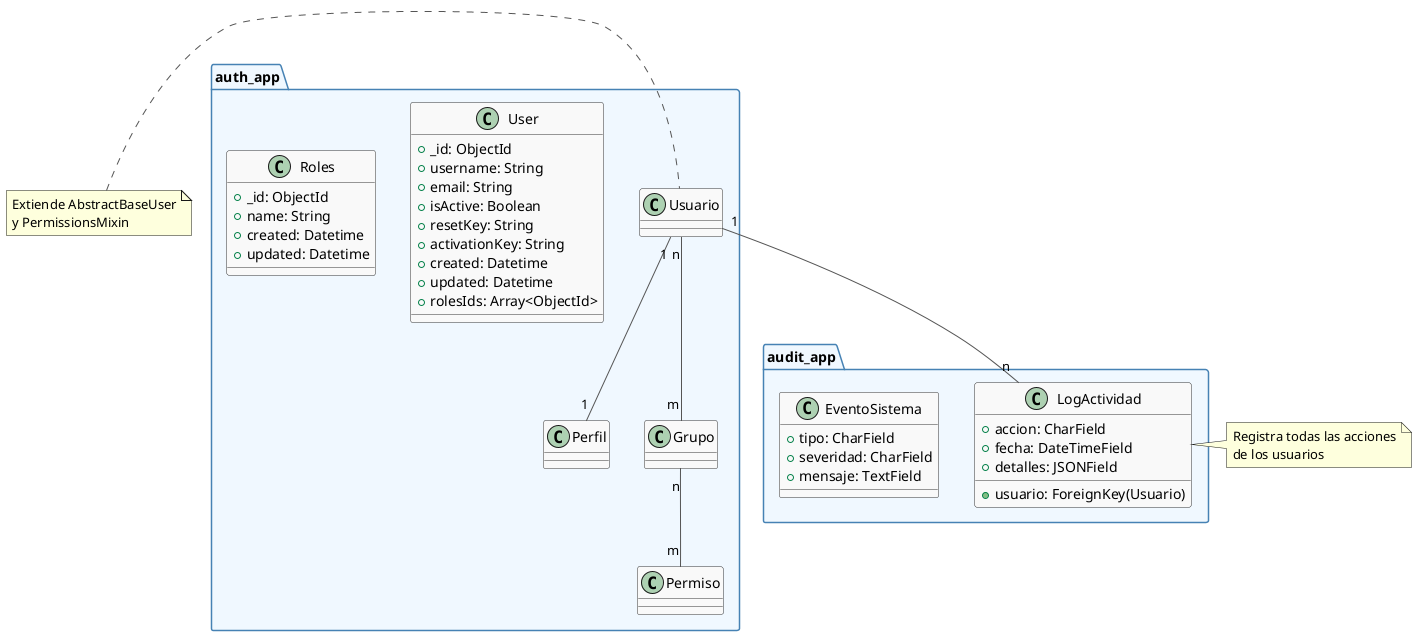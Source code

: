 @startuml DiagramaClasesAdministracion

' Configuración
skinparam package {
  BackgroundColor #F0F8FF
  BorderColor #4682B4
}
skinparam class {
  BackgroundColor #F9F9F9
  BorderColor #333333
  ArrowColor #555555
}

' Paquete 1: Autenticación (auth_app)
package "auth_app" {
  class User {
    + _id: ObjectId
    + username: String
    + email: String
    + isActive: Boolean
    + resetKey: String
    + activationKey: String
    + created: Datetime
    + updated: Datetime
    + rolesIds: Array<ObjectId>
  }

  class Roles {
    + _id: ObjectId
    + name: String
    + created: Datetime
    + updated: Datetime
  }
}

' Paquete 2: Auditoría (audit_app)
package "audit_app" {
    class LogActividad {
    + usuario: ForeignKey(Usuario)
    + accion: CharField
    + fecha: DateTimeField
    + detalles: JSONField
    }

    class EventoSistema {
    + tipo: CharField
    + severidad: CharField
    + mensaje: TextField
    }
}

' Relaciones entre paquetes
auth_app.Usuario "1" -- "1" auth_app.Perfil
auth_app.Usuario "n" -- "m" auth_app.Grupo
auth_app.Grupo "n" -- "m" auth_app.Permiso
auth_app.Usuario "1" -- "n" audit_app.LogActividad

' Notas
note left of auth_app.Usuario
    Extiende AbstractBaseUser
    y PermissionsMixin
end note

note right of audit_app.LogActividad
    Registra todas las acciones
    de los usuarios
end note

@enduml